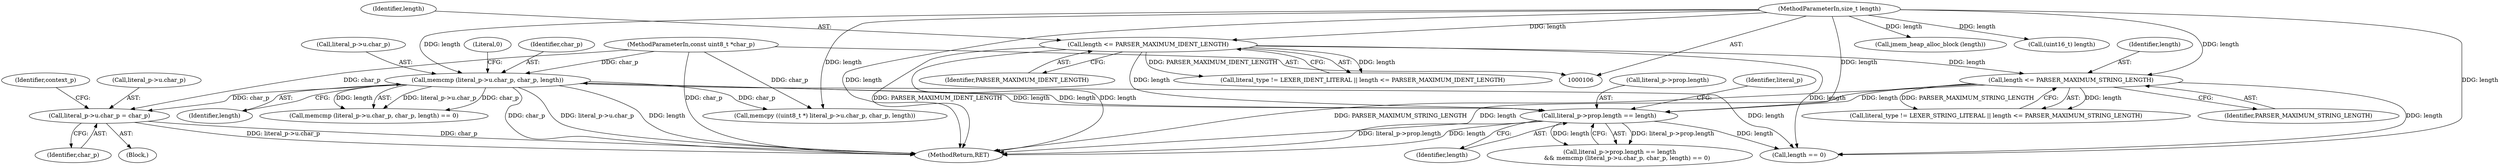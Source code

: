digraph "0_jerryscript_03a8c630f015f63268639d3ed3bf82cff6fa77d8@pointer" {
"1000296" [label="(Call,literal_p->u.char_p = char_p)"];
"1000177" [label="(Call,memcmp (literal_p->u.char_p, char_p, length))"];
"1000108" [label="(MethodParameterIn,const uint8_t *char_p)"];
"1000169" [label="(Call,literal_p->prop.length == length)"];
"1000140" [label="(Call,length <= PARSER_MAXIMUM_STRING_LENGTH)"];
"1000132" [label="(Call,length <= PARSER_MAXIMUM_IDENT_LENGTH)"];
"1000109" [label="(MethodParameterIn,size_t length)"];
"1000180" [label="(Identifier,literal_p)"];
"1000282" [label="(Call,jmem_heap_alloc_block (length))"];
"1000170" [label="(Call,literal_p->prop.length)"];
"1000323" [label="(MethodReturn,RET)"];
"1000136" [label="(Call,literal_type != LEXER_STRING_LITERAL || length <= PARSER_MAXIMUM_STRING_LENGTH)"];
"1000255" [label="(Call,(uint16_t) length)"];
"1000183" [label="(Identifier,char_p)"];
"1000178" [label="(Call,literal_p->u.char_p)"];
"1000184" [label="(Identifier,length)"];
"1000109" [label="(MethodParameterIn,size_t length)"];
"1000142" [label="(Identifier,PARSER_MAXIMUM_STRING_LENGTH)"];
"1000295" [label="(Block,)"];
"1000169" [label="(Call,literal_p->prop.length == length)"];
"1000302" [label="(Identifier,char_p)"];
"1000185" [label="(Literal,0)"];
"1000133" [label="(Identifier,length)"];
"1000134" [label="(Identifier,PARSER_MAXIMUM_IDENT_LENGTH)"];
"1000176" [label="(Call,memcmp (literal_p->u.char_p, char_p, length) == 0)"];
"1000140" [label="(Call,length <= PARSER_MAXIMUM_STRING_LENGTH)"];
"1000128" [label="(Call,literal_type != LEXER_IDENT_LITERAL || length <= PARSER_MAXIMUM_IDENT_LENGTH)"];
"1000108" [label="(MethodParameterIn,const uint8_t *char_p)"];
"1000141" [label="(Identifier,length)"];
"1000232" [label="(Call,length == 0)"];
"1000296" [label="(Call,literal_p->u.char_p = char_p)"];
"1000297" [label="(Call,literal_p->u.char_p)"];
"1000177" [label="(Call,memcmp (literal_p->u.char_p, char_p, length))"];
"1000132" [label="(Call,length <= PARSER_MAXIMUM_IDENT_LENGTH)"];
"1000284" [label="(Call,memcpy ((uint8_t *) literal_p->u.char_p, char_p, length))"];
"1000175" [label="(Identifier,length)"];
"1000306" [label="(Identifier,context_p)"];
"1000168" [label="(Call,literal_p->prop.length == length\n        && memcmp (literal_p->u.char_p, char_p, length) == 0)"];
"1000296" -> "1000295"  [label="AST: "];
"1000296" -> "1000302"  [label="CFG: "];
"1000297" -> "1000296"  [label="AST: "];
"1000302" -> "1000296"  [label="AST: "];
"1000306" -> "1000296"  [label="CFG: "];
"1000296" -> "1000323"  [label="DDG: char_p"];
"1000296" -> "1000323"  [label="DDG: literal_p->u.char_p"];
"1000177" -> "1000296"  [label="DDG: char_p"];
"1000108" -> "1000296"  [label="DDG: char_p"];
"1000177" -> "1000176"  [label="AST: "];
"1000177" -> "1000184"  [label="CFG: "];
"1000178" -> "1000177"  [label="AST: "];
"1000183" -> "1000177"  [label="AST: "];
"1000184" -> "1000177"  [label="AST: "];
"1000185" -> "1000177"  [label="CFG: "];
"1000177" -> "1000323"  [label="DDG: literal_p->u.char_p"];
"1000177" -> "1000323"  [label="DDG: length"];
"1000177" -> "1000323"  [label="DDG: char_p"];
"1000177" -> "1000169"  [label="DDG: length"];
"1000177" -> "1000176"  [label="DDG: literal_p->u.char_p"];
"1000177" -> "1000176"  [label="DDG: char_p"];
"1000177" -> "1000176"  [label="DDG: length"];
"1000108" -> "1000177"  [label="DDG: char_p"];
"1000169" -> "1000177"  [label="DDG: length"];
"1000109" -> "1000177"  [label="DDG: length"];
"1000177" -> "1000232"  [label="DDG: length"];
"1000177" -> "1000284"  [label="DDG: char_p"];
"1000108" -> "1000106"  [label="AST: "];
"1000108" -> "1000323"  [label="DDG: char_p"];
"1000108" -> "1000284"  [label="DDG: char_p"];
"1000169" -> "1000168"  [label="AST: "];
"1000169" -> "1000175"  [label="CFG: "];
"1000170" -> "1000169"  [label="AST: "];
"1000175" -> "1000169"  [label="AST: "];
"1000180" -> "1000169"  [label="CFG: "];
"1000168" -> "1000169"  [label="CFG: "];
"1000169" -> "1000323"  [label="DDG: literal_p->prop.length"];
"1000169" -> "1000323"  [label="DDG: length"];
"1000169" -> "1000168"  [label="DDG: literal_p->prop.length"];
"1000169" -> "1000168"  [label="DDG: length"];
"1000140" -> "1000169"  [label="DDG: length"];
"1000132" -> "1000169"  [label="DDG: length"];
"1000109" -> "1000169"  [label="DDG: length"];
"1000169" -> "1000232"  [label="DDG: length"];
"1000140" -> "1000136"  [label="AST: "];
"1000140" -> "1000142"  [label="CFG: "];
"1000141" -> "1000140"  [label="AST: "];
"1000142" -> "1000140"  [label="AST: "];
"1000136" -> "1000140"  [label="CFG: "];
"1000140" -> "1000323"  [label="DDG: PARSER_MAXIMUM_STRING_LENGTH"];
"1000140" -> "1000323"  [label="DDG: length"];
"1000140" -> "1000136"  [label="DDG: length"];
"1000140" -> "1000136"  [label="DDG: PARSER_MAXIMUM_STRING_LENGTH"];
"1000132" -> "1000140"  [label="DDG: length"];
"1000109" -> "1000140"  [label="DDG: length"];
"1000140" -> "1000232"  [label="DDG: length"];
"1000132" -> "1000128"  [label="AST: "];
"1000132" -> "1000134"  [label="CFG: "];
"1000133" -> "1000132"  [label="AST: "];
"1000134" -> "1000132"  [label="AST: "];
"1000128" -> "1000132"  [label="CFG: "];
"1000132" -> "1000323"  [label="DDG: length"];
"1000132" -> "1000323"  [label="DDG: PARSER_MAXIMUM_IDENT_LENGTH"];
"1000132" -> "1000128"  [label="DDG: length"];
"1000132" -> "1000128"  [label="DDG: PARSER_MAXIMUM_IDENT_LENGTH"];
"1000109" -> "1000132"  [label="DDG: length"];
"1000132" -> "1000232"  [label="DDG: length"];
"1000109" -> "1000106"  [label="AST: "];
"1000109" -> "1000323"  [label="DDG: length"];
"1000109" -> "1000232"  [label="DDG: length"];
"1000109" -> "1000255"  [label="DDG: length"];
"1000109" -> "1000282"  [label="DDG: length"];
"1000109" -> "1000284"  [label="DDG: length"];
}
